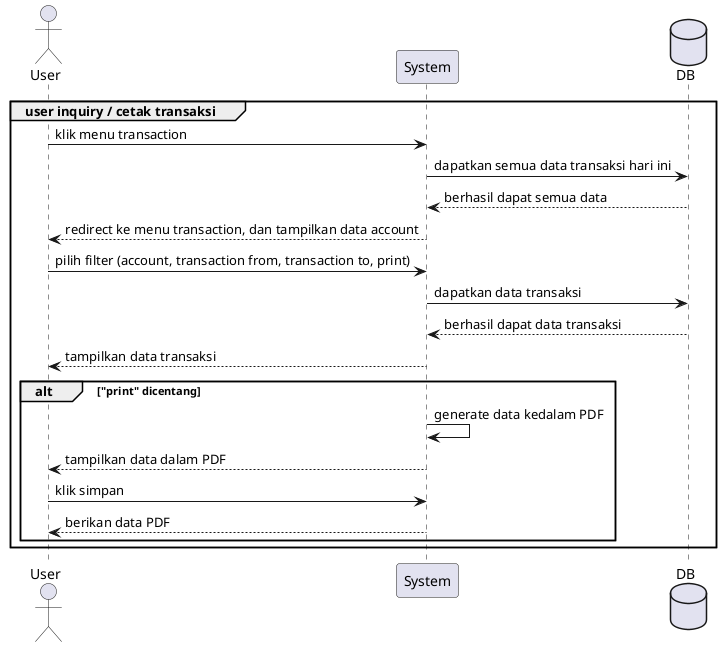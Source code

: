 @startuml kelompok1
actor User
participant System
database DB
group user inquiry / cetak transaksi
  User -> System : klik menu transaction
  System -> DB : dapatkan semua data transaksi hari ini
  System <-- DB : berhasil dapat semua data
  User <-- System : redirect ke menu transaction, dan tampilkan data account
  User -> System : pilih filter (account, transaction from, transaction to, print)
  System -> DB : dapatkan data transaksi
  System <-- DB : berhasil dapat data transaksi
  User <-- System: tampilkan data transaksi
  alt "print" dicentang
    System -> System: generate data kedalam PDF
    User <-- System: tampilkan data dalam PDF
    User -> System: klik simpan
    User <-- System: berikan data PDF
  end
end
@enduml